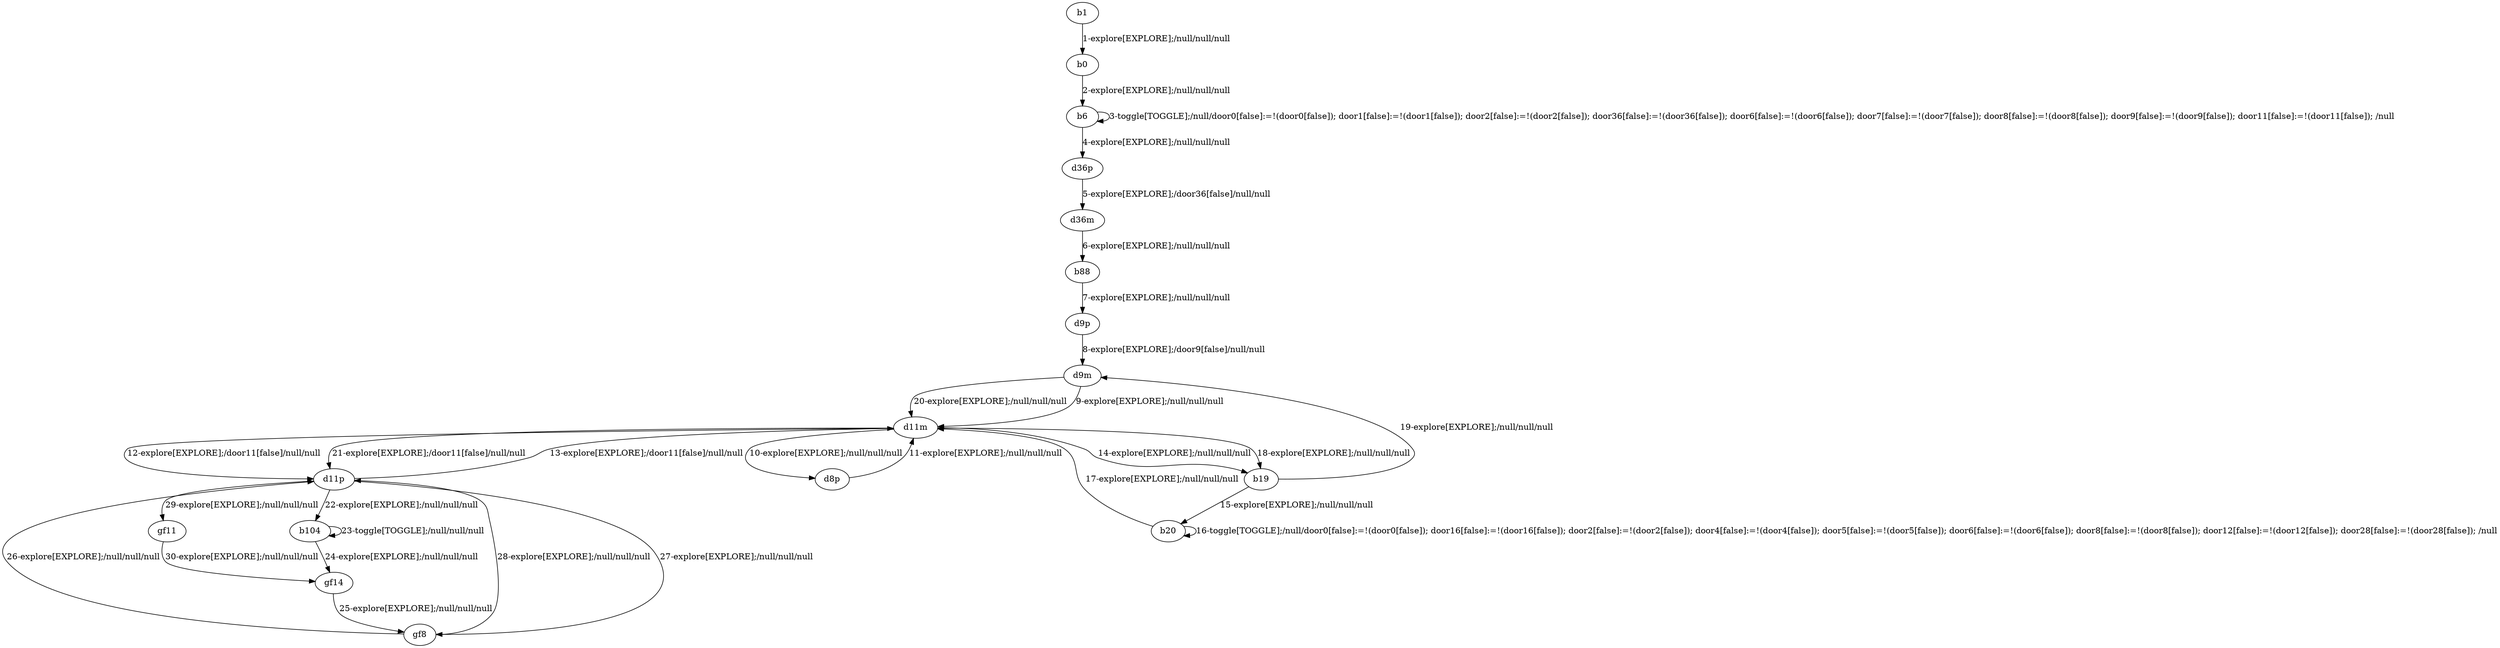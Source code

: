 # Total number of goals covered by this test: 11
# gf8 --> d11p
# b20 --> d11m
# b20 --> b20
# b19 --> d9m
# d11p --> b104
# b104 --> b104
# d11p --> gf8
# b104 --> gf14
# gf11 --> gf14
# gf14 --> gf8
# d11p --> gf11

digraph g {
"b1" -> "b0" [label = "1-explore[EXPLORE];/null/null/null"];
"b0" -> "b6" [label = "2-explore[EXPLORE];/null/null/null"];
"b6" -> "b6" [label = "3-toggle[TOGGLE];/null/door0[false]:=!(door0[false]); door1[false]:=!(door1[false]); door2[false]:=!(door2[false]); door36[false]:=!(door36[false]); door6[false]:=!(door6[false]); door7[false]:=!(door7[false]); door8[false]:=!(door8[false]); door9[false]:=!(door9[false]); door11[false]:=!(door11[false]); /null"];
"b6" -> "d36p" [label = "4-explore[EXPLORE];/null/null/null"];
"d36p" -> "d36m" [label = "5-explore[EXPLORE];/door36[false]/null/null"];
"d36m" -> "b88" [label = "6-explore[EXPLORE];/null/null/null"];
"b88" -> "d9p" [label = "7-explore[EXPLORE];/null/null/null"];
"d9p" -> "d9m" [label = "8-explore[EXPLORE];/door9[false]/null/null"];
"d9m" -> "d11m" [label = "9-explore[EXPLORE];/null/null/null"];
"d11m" -> "d8p" [label = "10-explore[EXPLORE];/null/null/null"];
"d8p" -> "d11m" [label = "11-explore[EXPLORE];/null/null/null"];
"d11m" -> "d11p" [label = "12-explore[EXPLORE];/door11[false]/null/null"];
"d11p" -> "d11m" [label = "13-explore[EXPLORE];/door11[false]/null/null"];
"d11m" -> "b19" [label = "14-explore[EXPLORE];/null/null/null"];
"b19" -> "b20" [label = "15-explore[EXPLORE];/null/null/null"];
"b20" -> "b20" [label = "16-toggle[TOGGLE];/null/door0[false]:=!(door0[false]); door16[false]:=!(door16[false]); door2[false]:=!(door2[false]); door4[false]:=!(door4[false]); door5[false]:=!(door5[false]); door6[false]:=!(door6[false]); door8[false]:=!(door8[false]); door12[false]:=!(door12[false]); door28[false]:=!(door28[false]); /null"];
"b20" -> "d11m" [label = "17-explore[EXPLORE];/null/null/null"];
"d11m" -> "b19" [label = "18-explore[EXPLORE];/null/null/null"];
"b19" -> "d9m" [label = "19-explore[EXPLORE];/null/null/null"];
"d9m" -> "d11m" [label = "20-explore[EXPLORE];/null/null/null"];
"d11m" -> "d11p" [label = "21-explore[EXPLORE];/door11[false]/null/null"];
"d11p" -> "b104" [label = "22-explore[EXPLORE];/null/null/null"];
"b104" -> "b104" [label = "23-toggle[TOGGLE];/null/null/null"];
"b104" -> "gf14" [label = "24-explore[EXPLORE];/null/null/null"];
"gf14" -> "gf8" [label = "25-explore[EXPLORE];/null/null/null"];
"gf8" -> "d11p" [label = "26-explore[EXPLORE];/null/null/null"];
"d11p" -> "gf8" [label = "27-explore[EXPLORE];/null/null/null"];
"gf8" -> "d11p" [label = "28-explore[EXPLORE];/null/null/null"];
"d11p" -> "gf11" [label = "29-explore[EXPLORE];/null/null/null"];
"gf11" -> "gf14" [label = "30-explore[EXPLORE];/null/null/null"];
}